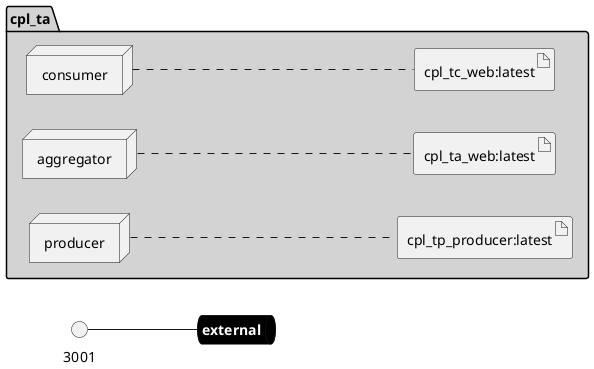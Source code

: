@startuml

left to right direction


queue external #black [
    <b><color:white>external</color></b>
]
    
interface 3001
3001 -- external
    





package "cpl_ta" #lightgray {

node "consumer" as consumerService
node "aggregator" as aggregatorService
node "producer" as producerService


        artifact "cpl_tc_web:latest" as cpl_tc_weblatestimage
    
        artifact "cpl_ta_web:latest" as cpl_ta_weblatestimage
    
        artifact "cpl_tp_producer:latest" as cpl_tp_producerlatestimage
    
}
consumerService .... cpl_tc_weblatestimage
aggregatorService .... cpl_ta_weblatestimage
producerService .... cpl_tp_producerlatestimage


@enduml
